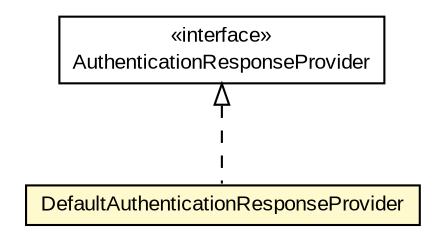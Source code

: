 #!/usr/local/bin/dot
#
# Class diagram 
# Generated by UMLGraph version R5_6-24-gf6e263 (http://www.umlgraph.org/)
#

digraph G {
	edge [fontname="arial",fontsize=10,labelfontname="arial",labelfontsize=10];
	node [fontname="arial",fontsize=10,shape=plaintext];
	nodesep=0.25;
	ranksep=0.5;
	// net.trajano.openidconnect.provider.ejb.DefaultAuthenticationResponseProvider
	c3702 [label=<<table title="net.trajano.openidconnect.provider.ejb.DefaultAuthenticationResponseProvider" border="0" cellborder="1" cellspacing="0" cellpadding="2" port="p" bgcolor="lemonChiffon" href="./DefaultAuthenticationResponseProvider.html">
		<tr><td><table border="0" cellspacing="0" cellpadding="1">
<tr><td align="center" balign="center"> DefaultAuthenticationResponseProvider </td></tr>
		</table></td></tr>
		</table>>, URL="./DefaultAuthenticationResponseProvider.html", fontname="arial", fontcolor="black", fontsize=10.0];
	// net.trajano.openidconnect.provider.spi.AuthenticationResponseProvider
	c3723 [label=<<table title="net.trajano.openidconnect.provider.spi.AuthenticationResponseProvider" border="0" cellborder="1" cellspacing="0" cellpadding="2" port="p" href="../spi/AuthenticationResponseProvider.html">
		<tr><td><table border="0" cellspacing="0" cellpadding="1">
<tr><td align="center" balign="center"> &#171;interface&#187; </td></tr>
<tr><td align="center" balign="center"> AuthenticationResponseProvider </td></tr>
		</table></td></tr>
		</table>>, URL="../spi/AuthenticationResponseProvider.html", fontname="arial", fontcolor="black", fontsize=10.0];
	//net.trajano.openidconnect.provider.ejb.DefaultAuthenticationResponseProvider implements net.trajano.openidconnect.provider.spi.AuthenticationResponseProvider
	c3723:p -> c3702:p [dir=back,arrowtail=empty,style=dashed];
}

